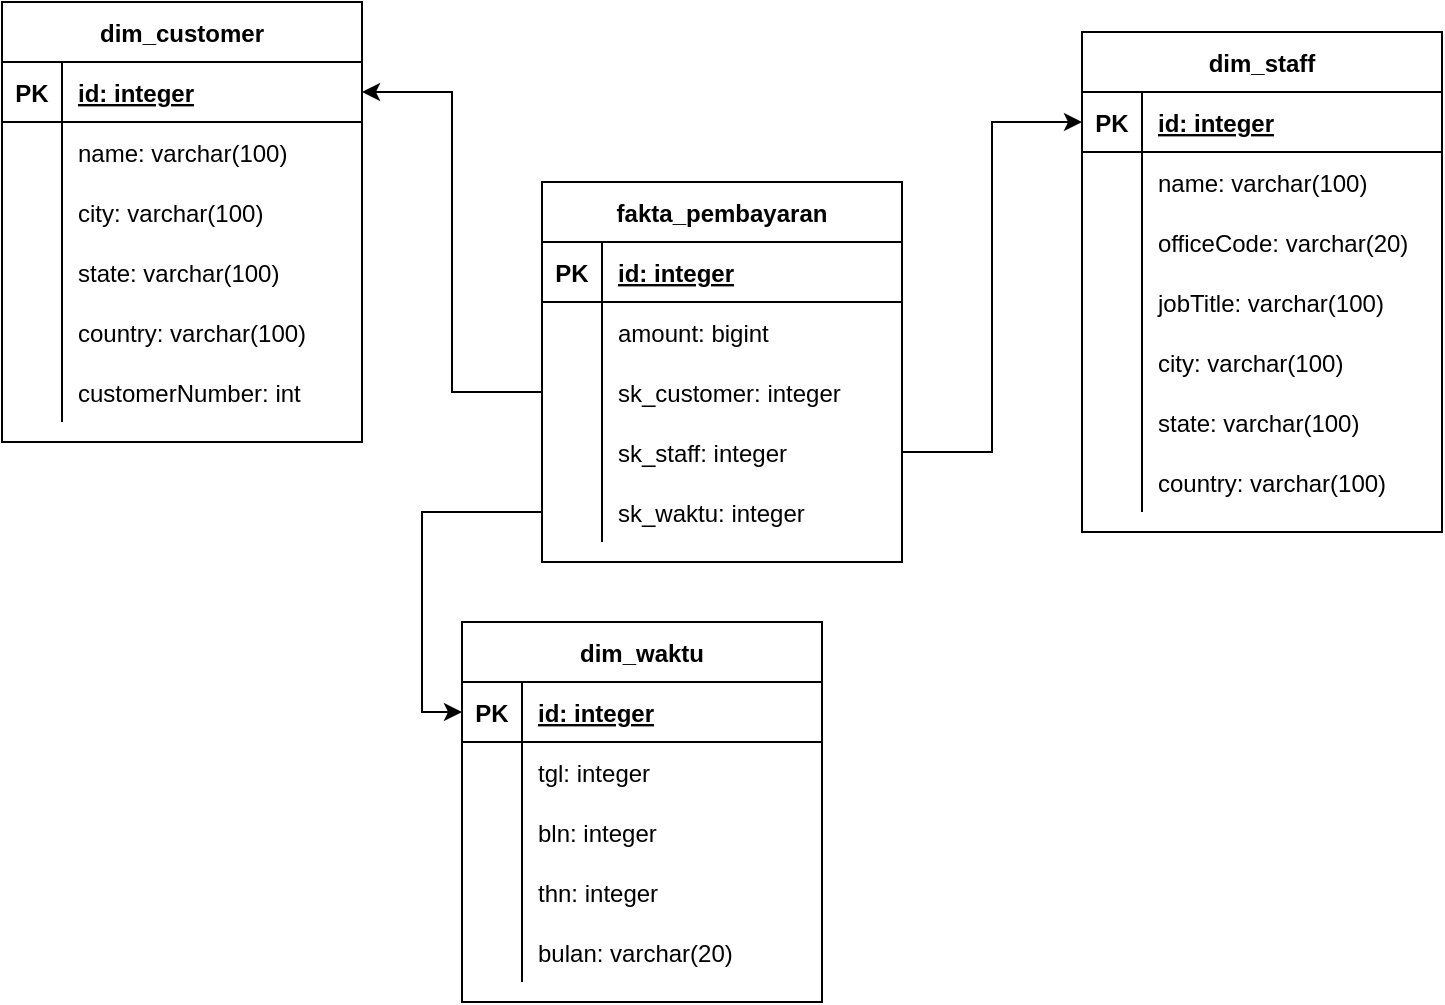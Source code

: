 <mxfile version="13.7.9" type="device"><diagram id="960VVfw8F2LOFo1_3aub" name="Page-1"><mxGraphModel dx="1380" dy="532" grid="1" gridSize="10" guides="1" tooltips="1" connect="1" arrows="1" fold="1" page="1" pageScale="1" pageWidth="850" pageHeight="1100" math="0" shadow="0"><root><mxCell id="0"/><mxCell id="1" parent="0"/><mxCell id="8K4N7G9F1yNt957LgPBC-1" value="fakta_pembayaran" style="shape=table;startSize=30;container=1;collapsible=1;childLayout=tableLayout;fixedRows=1;rowLines=0;fontStyle=1;align=center;resizeLast=1;" parent="1" vertex="1"><mxGeometry x="220" y="110" width="180" height="190" as="geometry"/></mxCell><mxCell id="8K4N7G9F1yNt957LgPBC-2" value="" style="shape=partialRectangle;collapsible=0;dropTarget=0;pointerEvents=0;fillColor=none;top=0;left=0;bottom=1;right=0;points=[[0,0.5],[1,0.5]];portConstraint=eastwest;" parent="8K4N7G9F1yNt957LgPBC-1" vertex="1"><mxGeometry y="30" width="180" height="30" as="geometry"/></mxCell><mxCell id="8K4N7G9F1yNt957LgPBC-3" value="PK" style="shape=partialRectangle;connectable=0;fillColor=none;top=0;left=0;bottom=0;right=0;fontStyle=1;overflow=hidden;" parent="8K4N7G9F1yNt957LgPBC-2" vertex="1"><mxGeometry width="30" height="30" as="geometry"/></mxCell><mxCell id="8K4N7G9F1yNt957LgPBC-4" value="id: integer" style="shape=partialRectangle;connectable=0;fillColor=none;top=0;left=0;bottom=0;right=0;align=left;spacingLeft=6;fontStyle=5;overflow=hidden;" parent="8K4N7G9F1yNt957LgPBC-2" vertex="1"><mxGeometry x="30" width="150" height="30" as="geometry"/></mxCell><mxCell id="8K4N7G9F1yNt957LgPBC-5" value="" style="shape=partialRectangle;collapsible=0;dropTarget=0;pointerEvents=0;fillColor=none;top=0;left=0;bottom=0;right=0;points=[[0,0.5],[1,0.5]];portConstraint=eastwest;" parent="8K4N7G9F1yNt957LgPBC-1" vertex="1"><mxGeometry y="60" width="180" height="30" as="geometry"/></mxCell><mxCell id="8K4N7G9F1yNt957LgPBC-6" value="" style="shape=partialRectangle;connectable=0;fillColor=none;top=0;left=0;bottom=0;right=0;editable=1;overflow=hidden;" parent="8K4N7G9F1yNt957LgPBC-5" vertex="1"><mxGeometry width="30" height="30" as="geometry"/></mxCell><mxCell id="8K4N7G9F1yNt957LgPBC-7" value="amount: bigint" style="shape=partialRectangle;connectable=0;fillColor=none;top=0;left=0;bottom=0;right=0;align=left;spacingLeft=6;overflow=hidden;" parent="8K4N7G9F1yNt957LgPBC-5" vertex="1"><mxGeometry x="30" width="150" height="30" as="geometry"/></mxCell><mxCell id="8K4N7G9F1yNt957LgPBC-30" value="" style="shape=partialRectangle;collapsible=0;dropTarget=0;pointerEvents=0;fillColor=none;top=0;left=0;bottom=0;right=0;points=[[0,0.5],[1,0.5]];portConstraint=eastwest;" parent="8K4N7G9F1yNt957LgPBC-1" vertex="1"><mxGeometry y="90" width="180" height="30" as="geometry"/></mxCell><mxCell id="8K4N7G9F1yNt957LgPBC-31" value="" style="shape=partialRectangle;connectable=0;fillColor=none;top=0;left=0;bottom=0;right=0;editable=1;overflow=hidden;" parent="8K4N7G9F1yNt957LgPBC-30" vertex="1"><mxGeometry width="30" height="30" as="geometry"/></mxCell><mxCell id="8K4N7G9F1yNt957LgPBC-32" value="sk_customer: integer" style="shape=partialRectangle;connectable=0;fillColor=none;top=0;left=0;bottom=0;right=0;align=left;spacingLeft=6;overflow=hidden;" parent="8K4N7G9F1yNt957LgPBC-30" vertex="1"><mxGeometry x="30" width="150" height="30" as="geometry"/></mxCell><mxCell id="8K4N7G9F1yNt957LgPBC-56" value="" style="shape=partialRectangle;collapsible=0;dropTarget=0;pointerEvents=0;fillColor=none;top=0;left=0;bottom=0;right=0;points=[[0,0.5],[1,0.5]];portConstraint=eastwest;" parent="8K4N7G9F1yNt957LgPBC-1" vertex="1"><mxGeometry y="120" width="180" height="30" as="geometry"/></mxCell><mxCell id="8K4N7G9F1yNt957LgPBC-57" value="" style="shape=partialRectangle;connectable=0;fillColor=none;top=0;left=0;bottom=0;right=0;editable=1;overflow=hidden;" parent="8K4N7G9F1yNt957LgPBC-56" vertex="1"><mxGeometry width="30" height="30" as="geometry"/></mxCell><mxCell id="8K4N7G9F1yNt957LgPBC-58" value="sk_staff: integer" style="shape=partialRectangle;connectable=0;fillColor=none;top=0;left=0;bottom=0;right=0;align=left;spacingLeft=6;overflow=hidden;" parent="8K4N7G9F1yNt957LgPBC-56" vertex="1"><mxGeometry x="30" width="150" height="30" as="geometry"/></mxCell><mxCell id="8K4N7G9F1yNt957LgPBC-76" value="" style="shape=partialRectangle;collapsible=0;dropTarget=0;pointerEvents=0;fillColor=none;top=0;left=0;bottom=0;right=0;points=[[0,0.5],[1,0.5]];portConstraint=eastwest;" parent="8K4N7G9F1yNt957LgPBC-1" vertex="1"><mxGeometry y="150" width="180" height="30" as="geometry"/></mxCell><mxCell id="8K4N7G9F1yNt957LgPBC-77" value="" style="shape=partialRectangle;connectable=0;fillColor=none;top=0;left=0;bottom=0;right=0;editable=1;overflow=hidden;" parent="8K4N7G9F1yNt957LgPBC-76" vertex="1"><mxGeometry width="30" height="30" as="geometry"/></mxCell><mxCell id="8K4N7G9F1yNt957LgPBC-78" value="sk_waktu: integer" style="shape=partialRectangle;connectable=0;fillColor=none;top=0;left=0;bottom=0;right=0;align=left;spacingLeft=6;overflow=hidden;" parent="8K4N7G9F1yNt957LgPBC-76" vertex="1"><mxGeometry x="30" width="150" height="30" as="geometry"/></mxCell><mxCell id="8K4N7G9F1yNt957LgPBC-14" value="dim_customer" style="shape=table;startSize=30;container=1;collapsible=1;childLayout=tableLayout;fixedRows=1;rowLines=0;fontStyle=1;align=center;resizeLast=1;" parent="1" vertex="1"><mxGeometry x="-50" y="20" width="180" height="220" as="geometry"/></mxCell><mxCell id="8K4N7G9F1yNt957LgPBC-15" value="" style="shape=partialRectangle;collapsible=0;dropTarget=0;pointerEvents=0;fillColor=none;top=0;left=0;bottom=1;right=0;points=[[0,0.5],[1,0.5]];portConstraint=eastwest;" parent="8K4N7G9F1yNt957LgPBC-14" vertex="1"><mxGeometry y="30" width="180" height="30" as="geometry"/></mxCell><mxCell id="8K4N7G9F1yNt957LgPBC-16" value="PK" style="shape=partialRectangle;connectable=0;fillColor=none;top=0;left=0;bottom=0;right=0;fontStyle=1;overflow=hidden;" parent="8K4N7G9F1yNt957LgPBC-15" vertex="1"><mxGeometry width="30" height="30" as="geometry"/></mxCell><mxCell id="8K4N7G9F1yNt957LgPBC-17" value="id: integer" style="shape=partialRectangle;connectable=0;fillColor=none;top=0;left=0;bottom=0;right=0;align=left;spacingLeft=6;fontStyle=5;overflow=hidden;" parent="8K4N7G9F1yNt957LgPBC-15" vertex="1"><mxGeometry x="30" width="150" height="30" as="geometry"/></mxCell><mxCell id="8K4N7G9F1yNt957LgPBC-18" value="" style="shape=partialRectangle;collapsible=0;dropTarget=0;pointerEvents=0;fillColor=none;top=0;left=0;bottom=0;right=0;points=[[0,0.5],[1,0.5]];portConstraint=eastwest;" parent="8K4N7G9F1yNt957LgPBC-14" vertex="1"><mxGeometry y="60" width="180" height="30" as="geometry"/></mxCell><mxCell id="8K4N7G9F1yNt957LgPBC-19" value="" style="shape=partialRectangle;connectable=0;fillColor=none;top=0;left=0;bottom=0;right=0;editable=1;overflow=hidden;" parent="8K4N7G9F1yNt957LgPBC-18" vertex="1"><mxGeometry width="30" height="30" as="geometry"/></mxCell><mxCell id="8K4N7G9F1yNt957LgPBC-20" value="name: varchar(100)" style="shape=partialRectangle;connectable=0;fillColor=none;top=0;left=0;bottom=0;right=0;align=left;spacingLeft=6;overflow=hidden;" parent="8K4N7G9F1yNt957LgPBC-18" vertex="1"><mxGeometry x="30" width="150" height="30" as="geometry"/></mxCell><mxCell id="8K4N7G9F1yNt957LgPBC-21" value="" style="shape=partialRectangle;collapsible=0;dropTarget=0;pointerEvents=0;fillColor=none;top=0;left=0;bottom=0;right=0;points=[[0,0.5],[1,0.5]];portConstraint=eastwest;" parent="8K4N7G9F1yNt957LgPBC-14" vertex="1"><mxGeometry y="90" width="180" height="30" as="geometry"/></mxCell><mxCell id="8K4N7G9F1yNt957LgPBC-22" value="" style="shape=partialRectangle;connectable=0;fillColor=none;top=0;left=0;bottom=0;right=0;editable=1;overflow=hidden;" parent="8K4N7G9F1yNt957LgPBC-21" vertex="1"><mxGeometry width="30" height="30" as="geometry"/></mxCell><mxCell id="8K4N7G9F1yNt957LgPBC-23" value="city: varchar(100)" style="shape=partialRectangle;connectable=0;fillColor=none;top=0;left=0;bottom=0;right=0;align=left;spacingLeft=6;overflow=hidden;" parent="8K4N7G9F1yNt957LgPBC-21" vertex="1"><mxGeometry x="30" width="150" height="30" as="geometry"/></mxCell><mxCell id="8K4N7G9F1yNt957LgPBC-24" value="" style="shape=partialRectangle;collapsible=0;dropTarget=0;pointerEvents=0;fillColor=none;top=0;left=0;bottom=0;right=0;points=[[0,0.5],[1,0.5]];portConstraint=eastwest;" parent="8K4N7G9F1yNt957LgPBC-14" vertex="1"><mxGeometry y="120" width="180" height="30" as="geometry"/></mxCell><mxCell id="8K4N7G9F1yNt957LgPBC-25" value="" style="shape=partialRectangle;connectable=0;fillColor=none;top=0;left=0;bottom=0;right=0;editable=1;overflow=hidden;" parent="8K4N7G9F1yNt957LgPBC-24" vertex="1"><mxGeometry width="30" height="30" as="geometry"/></mxCell><mxCell id="8K4N7G9F1yNt957LgPBC-26" value="state: varchar(100)" style="shape=partialRectangle;connectable=0;fillColor=none;top=0;left=0;bottom=0;right=0;align=left;spacingLeft=6;overflow=hidden;" parent="8K4N7G9F1yNt957LgPBC-24" vertex="1"><mxGeometry x="30" width="150" height="30" as="geometry"/></mxCell><mxCell id="8K4N7G9F1yNt957LgPBC-27" value="" style="shape=partialRectangle;collapsible=0;dropTarget=0;pointerEvents=0;fillColor=none;top=0;left=0;bottom=0;right=0;points=[[0,0.5],[1,0.5]];portConstraint=eastwest;" parent="8K4N7G9F1yNt957LgPBC-14" vertex="1"><mxGeometry y="150" width="180" height="30" as="geometry"/></mxCell><mxCell id="8K4N7G9F1yNt957LgPBC-28" value="" style="shape=partialRectangle;connectable=0;fillColor=none;top=0;left=0;bottom=0;right=0;editable=1;overflow=hidden;" parent="8K4N7G9F1yNt957LgPBC-27" vertex="1"><mxGeometry width="30" height="30" as="geometry"/></mxCell><mxCell id="8K4N7G9F1yNt957LgPBC-29" value="country: varchar(100)" style="shape=partialRectangle;connectable=0;fillColor=none;top=0;left=0;bottom=0;right=0;align=left;spacingLeft=6;overflow=hidden;" parent="8K4N7G9F1yNt957LgPBC-27" vertex="1"><mxGeometry x="30" width="150" height="30" as="geometry"/></mxCell><mxCell id="LCHQSZmgaqQRjCKVx0z8-1" value="" style="shape=partialRectangle;collapsible=0;dropTarget=0;pointerEvents=0;fillColor=none;top=0;left=0;bottom=0;right=0;points=[[0,0.5],[1,0.5]];portConstraint=eastwest;" vertex="1" parent="8K4N7G9F1yNt957LgPBC-14"><mxGeometry y="180" width="180" height="30" as="geometry"/></mxCell><mxCell id="LCHQSZmgaqQRjCKVx0z8-2" value="" style="shape=partialRectangle;connectable=0;fillColor=none;top=0;left=0;bottom=0;right=0;editable=1;overflow=hidden;" vertex="1" parent="LCHQSZmgaqQRjCKVx0z8-1"><mxGeometry width="30" height="30" as="geometry"/></mxCell><mxCell id="LCHQSZmgaqQRjCKVx0z8-3" value="customerNumber: int" style="shape=partialRectangle;connectable=0;fillColor=none;top=0;left=0;bottom=0;right=0;align=left;spacingLeft=6;overflow=hidden;" vertex="1" parent="LCHQSZmgaqQRjCKVx0z8-1"><mxGeometry x="30" width="150" height="30" as="geometry"/></mxCell><mxCell id="8K4N7G9F1yNt957LgPBC-33" style="edgeStyle=orthogonalEdgeStyle;rounded=0;orthogonalLoop=1;jettySize=auto;html=1;entryX=1;entryY=0.5;entryDx=0;entryDy=0;" parent="1" source="8K4N7G9F1yNt957LgPBC-30" target="8K4N7G9F1yNt957LgPBC-15" edge="1"><mxGeometry relative="1" as="geometry"/></mxCell><mxCell id="8K4N7G9F1yNt957LgPBC-34" value="dim_staff" style="shape=table;startSize=30;container=1;collapsible=1;childLayout=tableLayout;fixedRows=1;rowLines=0;fontStyle=1;align=center;resizeLast=1;" parent="1" vertex="1"><mxGeometry x="490" y="35" width="180" height="250" as="geometry"/></mxCell><mxCell id="8K4N7G9F1yNt957LgPBC-35" value="" style="shape=partialRectangle;collapsible=0;dropTarget=0;pointerEvents=0;fillColor=none;top=0;left=0;bottom=1;right=0;points=[[0,0.5],[1,0.5]];portConstraint=eastwest;" parent="8K4N7G9F1yNt957LgPBC-34" vertex="1"><mxGeometry y="30" width="180" height="30" as="geometry"/></mxCell><mxCell id="8K4N7G9F1yNt957LgPBC-36" value="PK" style="shape=partialRectangle;connectable=0;fillColor=none;top=0;left=0;bottom=0;right=0;fontStyle=1;overflow=hidden;" parent="8K4N7G9F1yNt957LgPBC-35" vertex="1"><mxGeometry width="30" height="30" as="geometry"/></mxCell><mxCell id="8K4N7G9F1yNt957LgPBC-37" value="id: integer" style="shape=partialRectangle;connectable=0;fillColor=none;top=0;left=0;bottom=0;right=0;align=left;spacingLeft=6;fontStyle=5;overflow=hidden;" parent="8K4N7G9F1yNt957LgPBC-35" vertex="1"><mxGeometry x="30" width="150" height="30" as="geometry"/></mxCell><mxCell id="8K4N7G9F1yNt957LgPBC-38" value="" style="shape=partialRectangle;collapsible=0;dropTarget=0;pointerEvents=0;fillColor=none;top=0;left=0;bottom=0;right=0;points=[[0,0.5],[1,0.5]];portConstraint=eastwest;" parent="8K4N7G9F1yNt957LgPBC-34" vertex="1"><mxGeometry y="60" width="180" height="30" as="geometry"/></mxCell><mxCell id="8K4N7G9F1yNt957LgPBC-39" value="" style="shape=partialRectangle;connectable=0;fillColor=none;top=0;left=0;bottom=0;right=0;editable=1;overflow=hidden;" parent="8K4N7G9F1yNt957LgPBC-38" vertex="1"><mxGeometry width="30" height="30" as="geometry"/></mxCell><mxCell id="8K4N7G9F1yNt957LgPBC-40" value="name: varchar(100)" style="shape=partialRectangle;connectable=0;fillColor=none;top=0;left=0;bottom=0;right=0;align=left;spacingLeft=6;overflow=hidden;" parent="8K4N7G9F1yNt957LgPBC-38" vertex="1"><mxGeometry x="30" width="150" height="30" as="geometry"/></mxCell><mxCell id="8K4N7G9F1yNt957LgPBC-41" value="" style="shape=partialRectangle;collapsible=0;dropTarget=0;pointerEvents=0;fillColor=none;top=0;left=0;bottom=0;right=0;points=[[0,0.5],[1,0.5]];portConstraint=eastwest;" parent="8K4N7G9F1yNt957LgPBC-34" vertex="1"><mxGeometry y="90" width="180" height="30" as="geometry"/></mxCell><mxCell id="8K4N7G9F1yNt957LgPBC-42" value="" style="shape=partialRectangle;connectable=0;fillColor=none;top=0;left=0;bottom=0;right=0;editable=1;overflow=hidden;" parent="8K4N7G9F1yNt957LgPBC-41" vertex="1"><mxGeometry width="30" height="30" as="geometry"/></mxCell><mxCell id="8K4N7G9F1yNt957LgPBC-43" value="officeCode: varchar(20)" style="shape=partialRectangle;connectable=0;fillColor=none;top=0;left=0;bottom=0;right=0;align=left;spacingLeft=6;overflow=hidden;" parent="8K4N7G9F1yNt957LgPBC-41" vertex="1"><mxGeometry x="30" width="150" height="30" as="geometry"/></mxCell><mxCell id="8K4N7G9F1yNt957LgPBC-44" value="" style="shape=partialRectangle;collapsible=0;dropTarget=0;pointerEvents=0;fillColor=none;top=0;left=0;bottom=0;right=0;points=[[0,0.5],[1,0.5]];portConstraint=eastwest;" parent="8K4N7G9F1yNt957LgPBC-34" vertex="1"><mxGeometry y="120" width="180" height="30" as="geometry"/></mxCell><mxCell id="8K4N7G9F1yNt957LgPBC-45" value="" style="shape=partialRectangle;connectable=0;fillColor=none;top=0;left=0;bottom=0;right=0;editable=1;overflow=hidden;" parent="8K4N7G9F1yNt957LgPBC-44" vertex="1"><mxGeometry width="30" height="30" as="geometry"/></mxCell><mxCell id="8K4N7G9F1yNt957LgPBC-46" value="jobTitle: varchar(100)" style="shape=partialRectangle;connectable=0;fillColor=none;top=0;left=0;bottom=0;right=0;align=left;spacingLeft=6;overflow=hidden;" parent="8K4N7G9F1yNt957LgPBC-44" vertex="1"><mxGeometry x="30" width="150" height="30" as="geometry"/></mxCell><mxCell id="8K4N7G9F1yNt957LgPBC-47" value="" style="shape=partialRectangle;collapsible=0;dropTarget=0;pointerEvents=0;fillColor=none;top=0;left=0;bottom=0;right=0;points=[[0,0.5],[1,0.5]];portConstraint=eastwest;" parent="8K4N7G9F1yNt957LgPBC-34" vertex="1"><mxGeometry y="150" width="180" height="30" as="geometry"/></mxCell><mxCell id="8K4N7G9F1yNt957LgPBC-48" value="" style="shape=partialRectangle;connectable=0;fillColor=none;top=0;left=0;bottom=0;right=0;editable=1;overflow=hidden;" parent="8K4N7G9F1yNt957LgPBC-47" vertex="1"><mxGeometry width="30" height="30" as="geometry"/></mxCell><mxCell id="8K4N7G9F1yNt957LgPBC-49" value="city: varchar(100)" style="shape=partialRectangle;connectable=0;fillColor=none;top=0;left=0;bottom=0;right=0;align=left;spacingLeft=6;overflow=hidden;" parent="8K4N7G9F1yNt957LgPBC-47" vertex="1"><mxGeometry x="30" width="150" height="30" as="geometry"/></mxCell><mxCell id="8K4N7G9F1yNt957LgPBC-50" value="" style="shape=partialRectangle;collapsible=0;dropTarget=0;pointerEvents=0;fillColor=none;top=0;left=0;bottom=0;right=0;points=[[0,0.5],[1,0.5]];portConstraint=eastwest;" parent="8K4N7G9F1yNt957LgPBC-34" vertex="1"><mxGeometry y="180" width="180" height="30" as="geometry"/></mxCell><mxCell id="8K4N7G9F1yNt957LgPBC-51" value="" style="shape=partialRectangle;connectable=0;fillColor=none;top=0;left=0;bottom=0;right=0;editable=1;overflow=hidden;" parent="8K4N7G9F1yNt957LgPBC-50" vertex="1"><mxGeometry width="30" height="30" as="geometry"/></mxCell><mxCell id="8K4N7G9F1yNt957LgPBC-52" value="state: varchar(100)" style="shape=partialRectangle;connectable=0;fillColor=none;top=0;left=0;bottom=0;right=0;align=left;spacingLeft=6;overflow=hidden;" parent="8K4N7G9F1yNt957LgPBC-50" vertex="1"><mxGeometry x="30" width="150" height="30" as="geometry"/></mxCell><mxCell id="8K4N7G9F1yNt957LgPBC-53" value="" style="shape=partialRectangle;collapsible=0;dropTarget=0;pointerEvents=0;fillColor=none;top=0;left=0;bottom=0;right=0;points=[[0,0.5],[1,0.5]];portConstraint=eastwest;" parent="8K4N7G9F1yNt957LgPBC-34" vertex="1"><mxGeometry y="210" width="180" height="30" as="geometry"/></mxCell><mxCell id="8K4N7G9F1yNt957LgPBC-54" value="" style="shape=partialRectangle;connectable=0;fillColor=none;top=0;left=0;bottom=0;right=0;editable=1;overflow=hidden;" parent="8K4N7G9F1yNt957LgPBC-53" vertex="1"><mxGeometry width="30" height="30" as="geometry"/></mxCell><mxCell id="8K4N7G9F1yNt957LgPBC-55" value="country: varchar(100)" style="shape=partialRectangle;connectable=0;fillColor=none;top=0;left=0;bottom=0;right=0;align=left;spacingLeft=6;overflow=hidden;" parent="8K4N7G9F1yNt957LgPBC-53" vertex="1"><mxGeometry x="30" width="150" height="30" as="geometry"/></mxCell><mxCell id="8K4N7G9F1yNt957LgPBC-59" style="edgeStyle=orthogonalEdgeStyle;rounded=0;orthogonalLoop=1;jettySize=auto;html=1;entryX=0;entryY=0.5;entryDx=0;entryDy=0;" parent="1" source="8K4N7G9F1yNt957LgPBC-56" target="8K4N7G9F1yNt957LgPBC-35" edge="1"><mxGeometry relative="1" as="geometry"/></mxCell><mxCell id="8K4N7G9F1yNt957LgPBC-60" value="dim_waktu" style="shape=table;startSize=30;container=1;collapsible=1;childLayout=tableLayout;fixedRows=1;rowLines=0;fontStyle=1;align=center;resizeLast=1;" parent="1" vertex="1"><mxGeometry x="180" y="330" width="180" height="190" as="geometry"/></mxCell><mxCell id="8K4N7G9F1yNt957LgPBC-61" value="" style="shape=partialRectangle;collapsible=0;dropTarget=0;pointerEvents=0;fillColor=none;top=0;left=0;bottom=1;right=0;points=[[0,0.5],[1,0.5]];portConstraint=eastwest;" parent="8K4N7G9F1yNt957LgPBC-60" vertex="1"><mxGeometry y="30" width="180" height="30" as="geometry"/></mxCell><mxCell id="8K4N7G9F1yNt957LgPBC-62" value="PK" style="shape=partialRectangle;connectable=0;fillColor=none;top=0;left=0;bottom=0;right=0;fontStyle=1;overflow=hidden;" parent="8K4N7G9F1yNt957LgPBC-61" vertex="1"><mxGeometry width="30" height="30" as="geometry"/></mxCell><mxCell id="8K4N7G9F1yNt957LgPBC-63" value="id: integer" style="shape=partialRectangle;connectable=0;fillColor=none;top=0;left=0;bottom=0;right=0;align=left;spacingLeft=6;fontStyle=5;overflow=hidden;" parent="8K4N7G9F1yNt957LgPBC-61" vertex="1"><mxGeometry x="30" width="150" height="30" as="geometry"/></mxCell><mxCell id="8K4N7G9F1yNt957LgPBC-64" value="" style="shape=partialRectangle;collapsible=0;dropTarget=0;pointerEvents=0;fillColor=none;top=0;left=0;bottom=0;right=0;points=[[0,0.5],[1,0.5]];portConstraint=eastwest;" parent="8K4N7G9F1yNt957LgPBC-60" vertex="1"><mxGeometry y="60" width="180" height="30" as="geometry"/></mxCell><mxCell id="8K4N7G9F1yNt957LgPBC-65" value="" style="shape=partialRectangle;connectable=0;fillColor=none;top=0;left=0;bottom=0;right=0;editable=1;overflow=hidden;" parent="8K4N7G9F1yNt957LgPBC-64" vertex="1"><mxGeometry width="30" height="30" as="geometry"/></mxCell><mxCell id="8K4N7G9F1yNt957LgPBC-66" value="tgl: integer" style="shape=partialRectangle;connectable=0;fillColor=none;top=0;left=0;bottom=0;right=0;align=left;spacingLeft=6;overflow=hidden;" parent="8K4N7G9F1yNt957LgPBC-64" vertex="1"><mxGeometry x="30" width="150" height="30" as="geometry"/></mxCell><mxCell id="8K4N7G9F1yNt957LgPBC-67" value="" style="shape=partialRectangle;collapsible=0;dropTarget=0;pointerEvents=0;fillColor=none;top=0;left=0;bottom=0;right=0;points=[[0,0.5],[1,0.5]];portConstraint=eastwest;" parent="8K4N7G9F1yNt957LgPBC-60" vertex="1"><mxGeometry y="90" width="180" height="30" as="geometry"/></mxCell><mxCell id="8K4N7G9F1yNt957LgPBC-68" value="" style="shape=partialRectangle;connectable=0;fillColor=none;top=0;left=0;bottom=0;right=0;editable=1;overflow=hidden;" parent="8K4N7G9F1yNt957LgPBC-67" vertex="1"><mxGeometry width="30" height="30" as="geometry"/></mxCell><mxCell id="8K4N7G9F1yNt957LgPBC-69" value="bln: integer" style="shape=partialRectangle;connectable=0;fillColor=none;top=0;left=0;bottom=0;right=0;align=left;spacingLeft=6;overflow=hidden;" parent="8K4N7G9F1yNt957LgPBC-67" vertex="1"><mxGeometry x="30" width="150" height="30" as="geometry"/></mxCell><mxCell id="8K4N7G9F1yNt957LgPBC-70" value="" style="shape=partialRectangle;collapsible=0;dropTarget=0;pointerEvents=0;fillColor=none;top=0;left=0;bottom=0;right=0;points=[[0,0.5],[1,0.5]];portConstraint=eastwest;" parent="8K4N7G9F1yNt957LgPBC-60" vertex="1"><mxGeometry y="120" width="180" height="30" as="geometry"/></mxCell><mxCell id="8K4N7G9F1yNt957LgPBC-71" value="" style="shape=partialRectangle;connectable=0;fillColor=none;top=0;left=0;bottom=0;right=0;editable=1;overflow=hidden;" parent="8K4N7G9F1yNt957LgPBC-70" vertex="1"><mxGeometry width="30" height="30" as="geometry"/></mxCell><mxCell id="8K4N7G9F1yNt957LgPBC-72" value="thn: integer" style="shape=partialRectangle;connectable=0;fillColor=none;top=0;left=0;bottom=0;right=0;align=left;spacingLeft=6;overflow=hidden;" parent="8K4N7G9F1yNt957LgPBC-70" vertex="1"><mxGeometry x="30" width="150" height="30" as="geometry"/></mxCell><mxCell id="8K4N7G9F1yNt957LgPBC-73" value="" style="shape=partialRectangle;collapsible=0;dropTarget=0;pointerEvents=0;fillColor=none;top=0;left=0;bottom=0;right=0;points=[[0,0.5],[1,0.5]];portConstraint=eastwest;" parent="8K4N7G9F1yNt957LgPBC-60" vertex="1"><mxGeometry y="150" width="180" height="30" as="geometry"/></mxCell><mxCell id="8K4N7G9F1yNt957LgPBC-74" value="" style="shape=partialRectangle;connectable=0;fillColor=none;top=0;left=0;bottom=0;right=0;editable=1;overflow=hidden;" parent="8K4N7G9F1yNt957LgPBC-73" vertex="1"><mxGeometry width="30" height="30" as="geometry"/></mxCell><mxCell id="8K4N7G9F1yNt957LgPBC-75" value="bulan: varchar(20)" style="shape=partialRectangle;connectable=0;fillColor=none;top=0;left=0;bottom=0;right=0;align=left;spacingLeft=6;overflow=hidden;" parent="8K4N7G9F1yNt957LgPBC-73" vertex="1"><mxGeometry x="30" width="150" height="30" as="geometry"/></mxCell><mxCell id="8K4N7G9F1yNt957LgPBC-79" style="edgeStyle=orthogonalEdgeStyle;rounded=0;orthogonalLoop=1;jettySize=auto;html=1;entryX=0;entryY=0.5;entryDx=0;entryDy=0;" parent="1" source="8K4N7G9F1yNt957LgPBC-76" target="8K4N7G9F1yNt957LgPBC-61" edge="1"><mxGeometry relative="1" as="geometry"/></mxCell></root></mxGraphModel></diagram></mxfile>